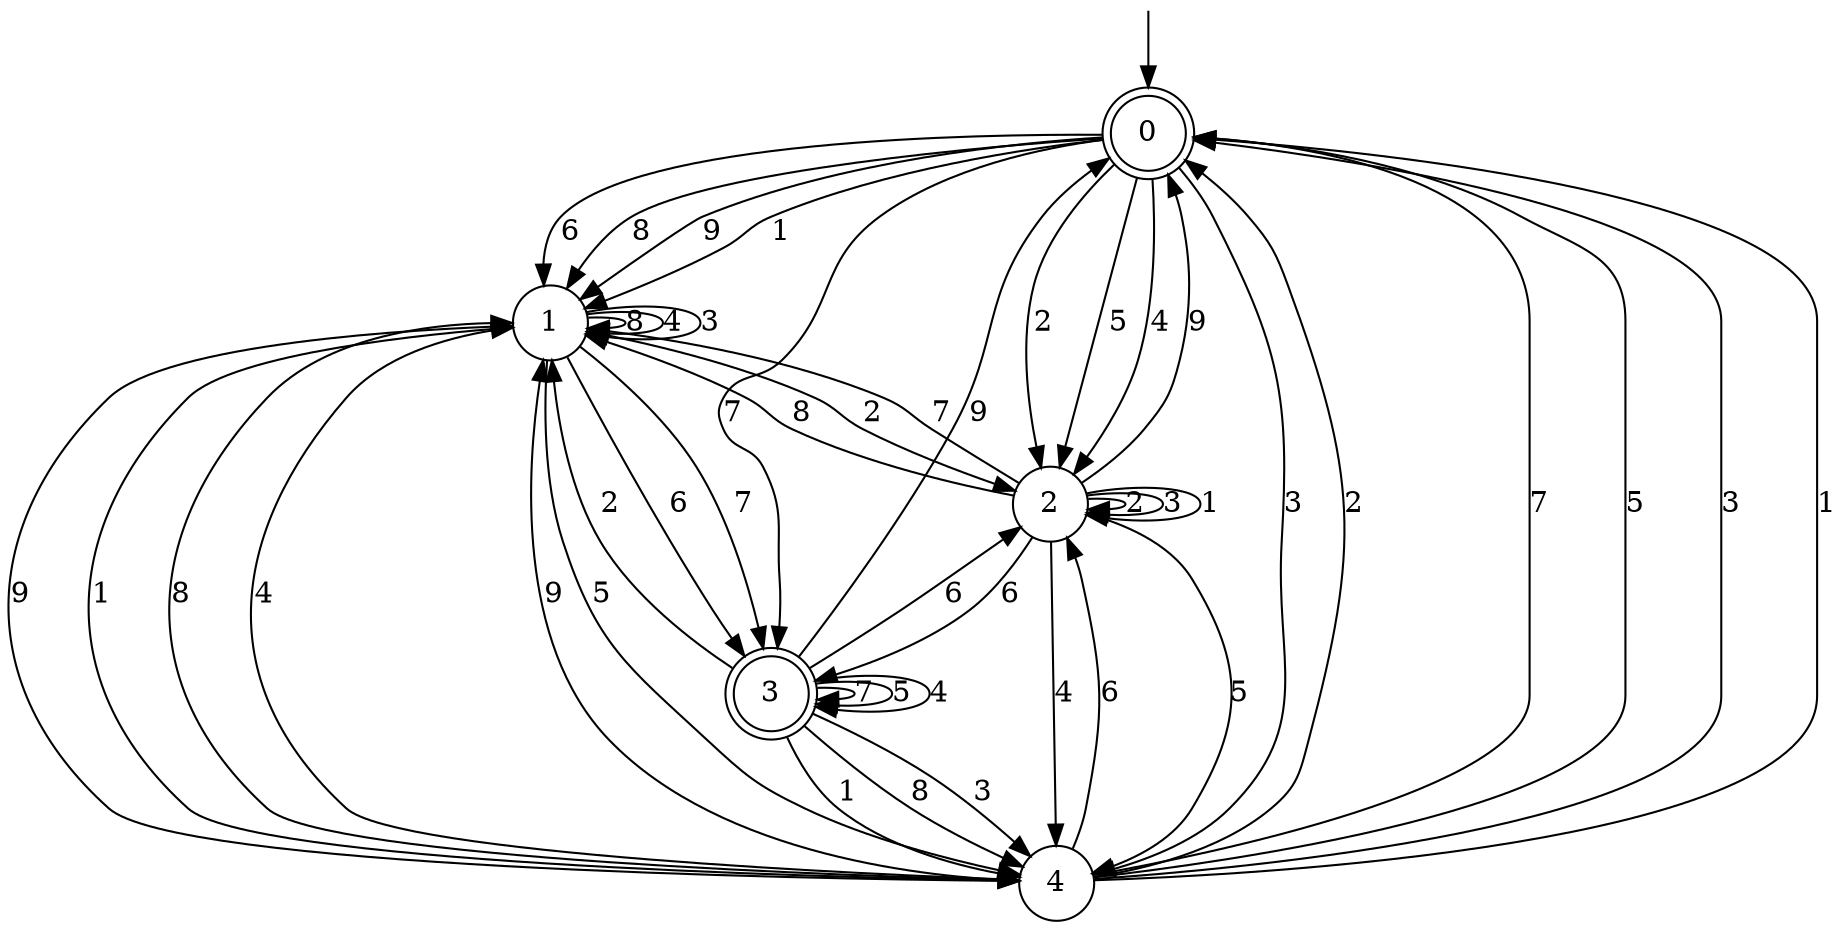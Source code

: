digraph g {

	s0 [shape="doublecircle" label="0"];
	s1 [shape="circle" label="1"];
	s2 [shape="circle" label="2"];
	s3 [shape="doublecircle" label="3"];
	s4 [shape="circle" label="4"];
	s0 -> s1 [label="6"];
	s0 -> s2 [label="2"];
	s0 -> s3 [label="7"];
	s0 -> s2 [label="5"];
	s0 -> s1 [label="8"];
	s0 -> s2 [label="4"];
	s0 -> s1 [label="9"];
	s0 -> s4 [label="3"];
	s0 -> s1 [label="1"];
	s1 -> s3 [label="6"];
	s1 -> s2 [label="2"];
	s1 -> s3 [label="7"];
	s1 -> s4 [label="5"];
	s1 -> s1 [label="8"];
	s1 -> s1 [label="4"];
	s1 -> s4 [label="9"];
	s1 -> s1 [label="3"];
	s1 -> s4 [label="1"];
	s2 -> s3 [label="6"];
	s2 -> s2 [label="2"];
	s2 -> s1 [label="7"];
	s2 -> s4 [label="5"];
	s2 -> s1 [label="8"];
	s2 -> s4 [label="4"];
	s2 -> s0 [label="9"];
	s2 -> s2 [label="3"];
	s2 -> s2 [label="1"];
	s3 -> s2 [label="6"];
	s3 -> s1 [label="2"];
	s3 -> s3 [label="7"];
	s3 -> s3 [label="5"];
	s3 -> s4 [label="8"];
	s3 -> s3 [label="4"];
	s3 -> s0 [label="9"];
	s3 -> s4 [label="3"];
	s3 -> s4 [label="1"];
	s4 -> s2 [label="6"];
	s4 -> s0 [label="2"];
	s4 -> s0 [label="7"];
	s4 -> s0 [label="5"];
	s4 -> s1 [label="8"];
	s4 -> s1 [label="4"];
	s4 -> s1 [label="9"];
	s4 -> s0 [label="3"];
	s4 -> s0 [label="1"];

__start0 [label="" shape="none" width="0" height="0"];
__start0 -> s0;

}

